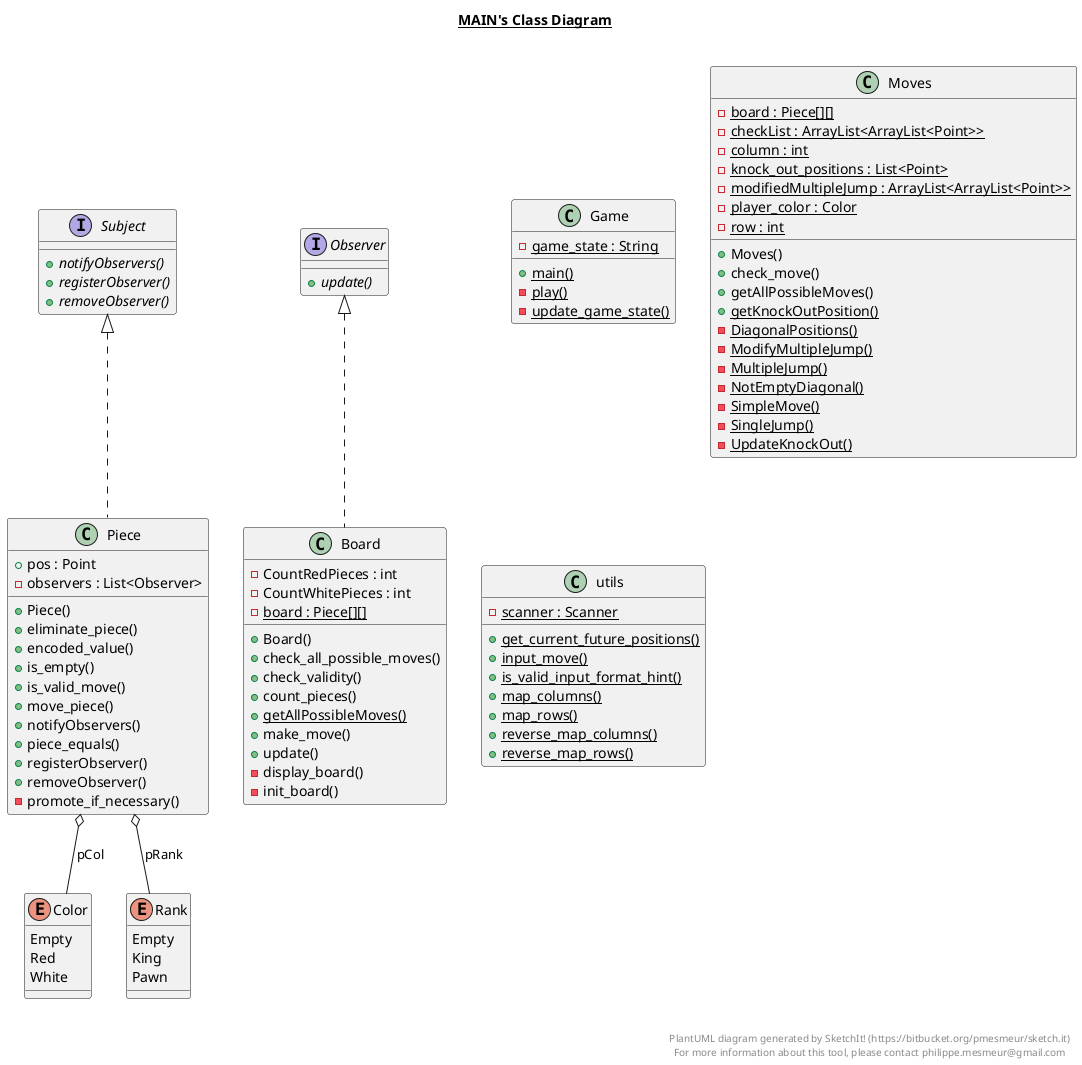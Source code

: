 @startuml

title __MAIN's Class Diagram__\n

    class Board {
        - CountRedPieces : int
        - CountWhitePieces : int
        {static} - board : Piece[][]
        + Board()
        + check_all_possible_moves()
        + check_validity()
        + count_pieces()
        {static} + getAllPossibleMoves()
        + make_move()
        + update()
        - display_board()
        - init_board()
    }
  

    enum Color {
      Empty
      Red
      White
    }
  


    class Game {
        {static} - game_state : String
        {static} + main()
        {static} - play()
        {static} - update_game_state()
    }

  


    class Moves {
        {static} - board : Piece[][]
        {static} - checkList : ArrayList<ArrayList<Point>>
        {static} - column : int
        {static} - knock_out_positions : List<Point>
        {static} - modifiedMultipleJump : ArrayList<ArrayList<Point>>
        {static} - player_color : Color
        {static} - row : int
        + Moves()
        + check_move()
        + getAllPossibleMoves()
        {static} + getKnockOutPosition()
        {static} - DiagonalPositions()
        {static} - ModifyMultipleJump()
        {static} - MultipleJump()
        {static} - NotEmptyDiagonal()
        {static} - SimpleMove()
        {static} - SingleJump()
        {static} - UpdateKnockOut()
    }

  


    interface Observer {
        {abstract} + update()
    }

  

    class Piece {
        + pos : Point
        - observers : List<Observer>
        + Piece()
        + eliminate_piece()
        + encoded_value()
        + is_empty()
        + is_valid_move()
        + move_piece()
        + notifyObservers()
        + piece_equals()
        + registerObserver()
        + removeObserver()
        - promote_if_necessary()
    }

  


    enum Rank {
      Empty
      King
      Pawn
    }

  


    interface Subject {
        {abstract} + notifyObservers()
        {abstract} + registerObserver()
        {abstract} + removeObserver()
    }


    class utils {
        {static} - scanner : Scanner
        {static} + get_current_future_positions()
        {static} + input_move()
        {static} + is_valid_input_format_hint()
        {static} + map_columns()
        {static} + map_rows()
        {static} + reverse_map_columns()
        {static} + reverse_map_rows()
    }
  

  Board .up.|> Observer
  Piece .up.|> Subject
  Piece o-- Color : pCol
  Piece o-- Rank : pRank


right footer


PlantUML diagram generated by SketchIt! (https://bitbucket.org/pmesmeur/sketch.it)
For more information about this tool, please contact philippe.mesmeur@gmail.com
endfooter

@enduml
